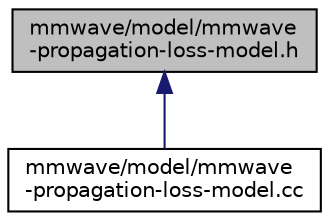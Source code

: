 digraph "mmwave/model/mmwave-propagation-loss-model.h"
{
  edge [fontname="Helvetica",fontsize="10",labelfontname="Helvetica",labelfontsize="10"];
  node [fontname="Helvetica",fontsize="10",shape=record];
  Node1 [label="mmwave/model/mmwave\l-propagation-loss-model.h",height=0.2,width=0.4,color="black", fillcolor="grey75", style="filled", fontcolor="black"];
  Node1 -> Node2 [dir="back",color="midnightblue",fontsize="10",style="solid"];
  Node2 [label="mmwave/model/mmwave\l-propagation-loss-model.cc",height=0.2,width=0.4,color="black", fillcolor="white", style="filled",URL="$d8/df0/mmwave-propagation-loss-model_8cc.html"];
}
